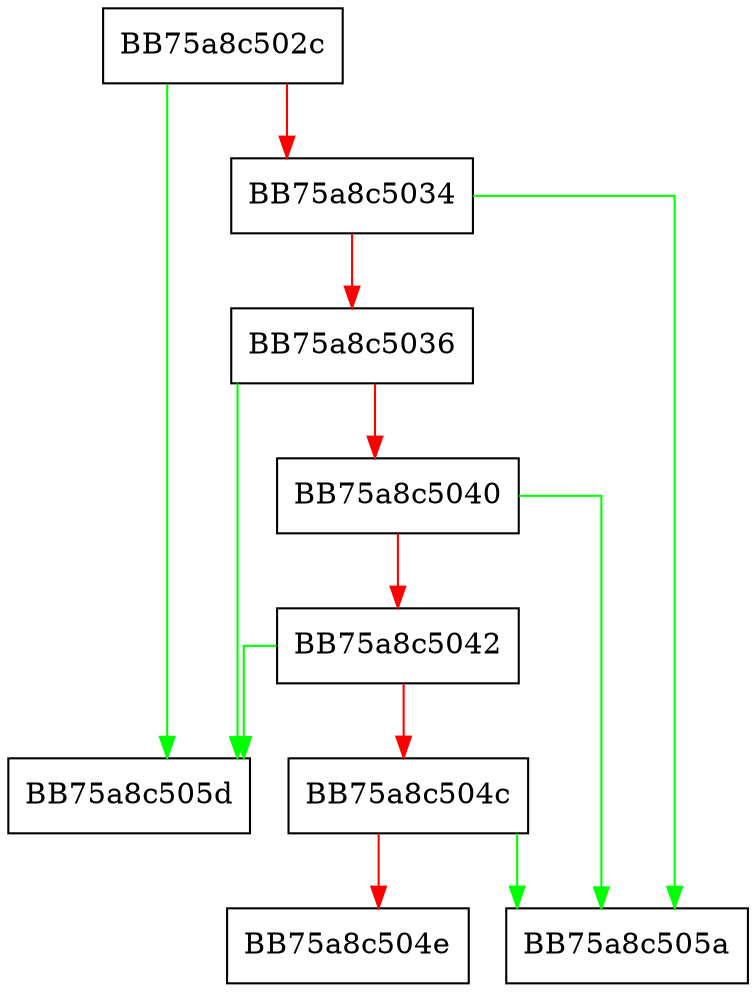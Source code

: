 digraph _check_version {
  node [shape="box"];
  graph [splines=ortho];
  BB75a8c502c -> BB75a8c505d [color="green"];
  BB75a8c502c -> BB75a8c5034 [color="red"];
  BB75a8c5034 -> BB75a8c505a [color="green"];
  BB75a8c5034 -> BB75a8c5036 [color="red"];
  BB75a8c5036 -> BB75a8c505d [color="green"];
  BB75a8c5036 -> BB75a8c5040 [color="red"];
  BB75a8c5040 -> BB75a8c505a [color="green"];
  BB75a8c5040 -> BB75a8c5042 [color="red"];
  BB75a8c5042 -> BB75a8c505d [color="green"];
  BB75a8c5042 -> BB75a8c504c [color="red"];
  BB75a8c504c -> BB75a8c505a [color="green"];
  BB75a8c504c -> BB75a8c504e [color="red"];
}